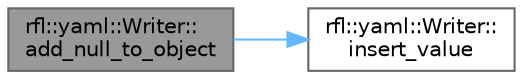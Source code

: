 digraph "rfl::yaml::Writer::add_null_to_object"
{
 // LATEX_PDF_SIZE
  bgcolor="transparent";
  edge [fontname=Helvetica,fontsize=10,labelfontname=Helvetica,labelfontsize=10];
  node [fontname=Helvetica,fontsize=10,shape=box,height=0.2,width=0.4];
  rankdir="LR";
  Node1 [id="Node000001",label="rfl::yaml::Writer::\ladd_null_to_object",height=0.2,width=0.4,color="gray40", fillcolor="grey60", style="filled", fontcolor="black",tooltip=" "];
  Node1 -> Node2 [id="edge1_Node000001_Node000002",color="steelblue1",style="solid",tooltip=" "];
  Node2 [id="Node000002",label="rfl::yaml::Writer::\linsert_value",height=0.2,width=0.4,color="grey40", fillcolor="white", style="filled",URL="$classrfl_1_1yaml_1_1_writer.html#a47fa5636ad59c078bb4c6e8f299b1f65",tooltip=" "];
}
